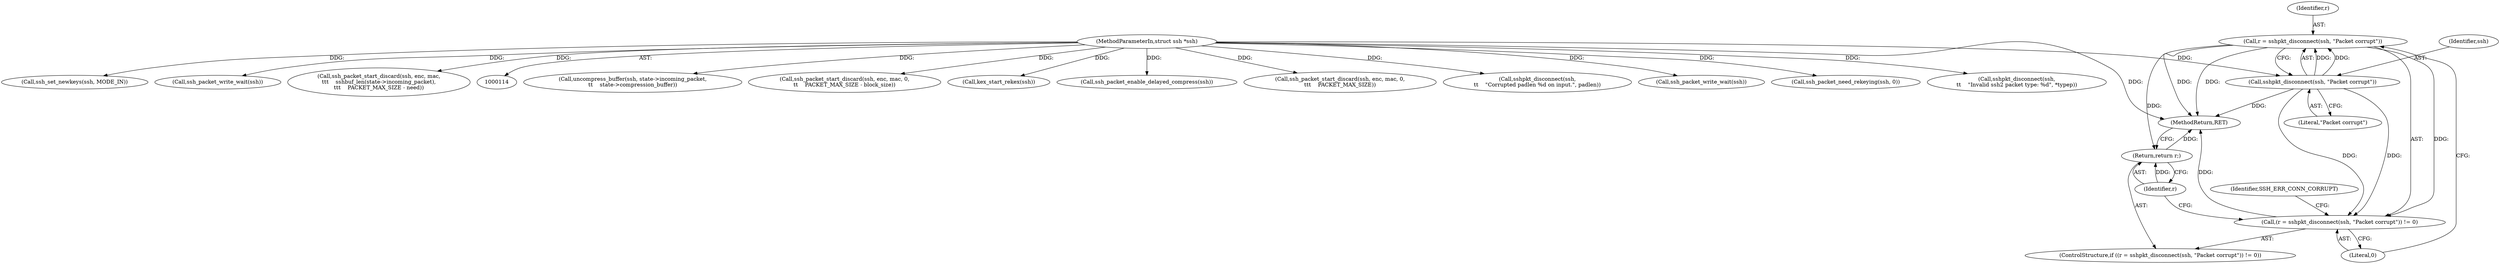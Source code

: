 digraph "0_mindrot_28652bca29046f62c7045e933e6b931de1d16737_0@API" {
"1000310" [label="(Call,r = sshpkt_disconnect(ssh, \"Packet corrupt\"))"];
"1000312" [label="(Call,sshpkt_disconnect(ssh, \"Packet corrupt\"))"];
"1000115" [label="(MethodParameterIn,struct ssh *ssh)"];
"1000309" [label="(Call,(r = sshpkt_disconnect(ssh, \"Packet corrupt\")) != 0)"];
"1000316" [label="(Return,return r;)"];
"1000314" [label="(Literal,\"Packet corrupt\")"];
"1000858" [label="(Call,uncompress_buffer(ssh, state->incoming_packet,\n\t\t    state->compression_buffer))"];
"1000310" [label="(Call,r = sshpkt_disconnect(ssh, \"Packet corrupt\"))"];
"1000311" [label="(Identifier,r)"];
"1000494" [label="(Call,ssh_packet_start_discard(ssh, enc, mac, 0,\n\t\t    PACKET_MAX_SIZE - block_size))"];
"1001003" [label="(Call,kex_start_rekex(ssh))"];
"1000317" [label="(Identifier,r)"];
"1000970" [label="(Call,ssh_packet_enable_delayed_compress(ssh))"];
"1000427" [label="(Call,ssh_packet_start_discard(ssh, enc, mac, 0,\n\t\t\t    PACKET_MAX_SIZE))"];
"1000798" [label="(Call,sshpkt_disconnect(ssh,\n\t\t    \"Corrupted padlen %d on input.\", padlen))"];
"1000312" [label="(Call,sshpkt_disconnect(ssh, \"Packet corrupt\"))"];
"1000115" [label="(MethodParameterIn,struct ssh *ssh)"];
"1000313" [label="(Identifier,ssh)"];
"1000806" [label="(Call,ssh_packet_write_wait(ssh))"];
"1000315" [label="(Literal,0)"];
"1000308" [label="(ControlStructure,if ((r = sshpkt_disconnect(ssh, \"Packet corrupt\")) != 0))"];
"1001011" [label="(MethodReturn,RET)"];
"1000992" [label="(Call,ssh_packet_need_rekeying(ssh, 0))"];
"1000927" [label="(Call,sshpkt_disconnect(ssh,\n\t\t    \"Invalid ssh2 packet type: %d\", *typep))"];
"1000319" [label="(Identifier,SSH_ERR_CONN_CORRUPT)"];
"1000954" [label="(Call,ssh_set_newkeys(ssh, MODE_IN))"];
"1000936" [label="(Call,ssh_packet_write_wait(ssh))"];
"1000316" [label="(Return,return r;)"];
"1000679" [label="(Call,ssh_packet_start_discard(ssh, enc, mac,\n\t\t\t    sshbuf_len(state->incoming_packet),\n\t\t\t    PACKET_MAX_SIZE - need))"];
"1000309" [label="(Call,(r = sshpkt_disconnect(ssh, \"Packet corrupt\")) != 0)"];
"1000310" -> "1000309"  [label="AST: "];
"1000310" -> "1000312"  [label="CFG: "];
"1000311" -> "1000310"  [label="AST: "];
"1000312" -> "1000310"  [label="AST: "];
"1000315" -> "1000310"  [label="CFG: "];
"1000310" -> "1001011"  [label="DDG: "];
"1000310" -> "1001011"  [label="DDG: "];
"1000310" -> "1000309"  [label="DDG: "];
"1000312" -> "1000310"  [label="DDG: "];
"1000312" -> "1000310"  [label="DDG: "];
"1000310" -> "1000316"  [label="DDG: "];
"1000312" -> "1000314"  [label="CFG: "];
"1000313" -> "1000312"  [label="AST: "];
"1000314" -> "1000312"  [label="AST: "];
"1000312" -> "1001011"  [label="DDG: "];
"1000312" -> "1000309"  [label="DDG: "];
"1000312" -> "1000309"  [label="DDG: "];
"1000115" -> "1000312"  [label="DDG: "];
"1000115" -> "1000114"  [label="AST: "];
"1000115" -> "1001011"  [label="DDG: "];
"1000115" -> "1000427"  [label="DDG: "];
"1000115" -> "1000494"  [label="DDG: "];
"1000115" -> "1000679"  [label="DDG: "];
"1000115" -> "1000798"  [label="DDG: "];
"1000115" -> "1000806"  [label="DDG: "];
"1000115" -> "1000858"  [label="DDG: "];
"1000115" -> "1000927"  [label="DDG: "];
"1000115" -> "1000936"  [label="DDG: "];
"1000115" -> "1000954"  [label="DDG: "];
"1000115" -> "1000970"  [label="DDG: "];
"1000115" -> "1000992"  [label="DDG: "];
"1000115" -> "1001003"  [label="DDG: "];
"1000309" -> "1000308"  [label="AST: "];
"1000309" -> "1000315"  [label="CFG: "];
"1000315" -> "1000309"  [label="AST: "];
"1000317" -> "1000309"  [label="CFG: "];
"1000319" -> "1000309"  [label="CFG: "];
"1000309" -> "1001011"  [label="DDG: "];
"1000316" -> "1000308"  [label="AST: "];
"1000316" -> "1000317"  [label="CFG: "];
"1000317" -> "1000316"  [label="AST: "];
"1001011" -> "1000316"  [label="CFG: "];
"1000316" -> "1001011"  [label="DDG: "];
"1000317" -> "1000316"  [label="DDG: "];
}
